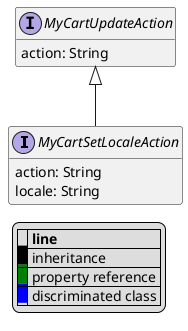 @startuml

hide empty fields
hide empty methods
legend
|= |= line |
|<back:black>   </back>| inheritance |
|<back:green>   </back>| property reference |
|<back:blue>   </back>| discriminated class |
endlegend
interface MyCartSetLocaleAction [[MyCartSetLocaleAction.svg]] extends MyCartUpdateAction {
    action: String
    locale: String
}
interface MyCartUpdateAction [[MyCartUpdateAction.svg]]  {
    action: String
}





@enduml
